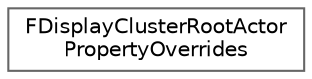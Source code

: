 digraph "Graphical Class Hierarchy"
{
 // INTERACTIVE_SVG=YES
 // LATEX_PDF_SIZE
  bgcolor="transparent";
  edge [fontname=Helvetica,fontsize=10,labelfontname=Helvetica,labelfontsize=10];
  node [fontname=Helvetica,fontsize=10,shape=box,height=0.2,width=0.4];
  rankdir="LR";
  Node0 [id="Node000000",label="FDisplayClusterRootActor\lPropertyOverrides",height=0.2,width=0.4,color="grey40", fillcolor="white", style="filled",URL="$dd/db3/structFDisplayClusterRootActorPropertyOverrides.html",tooltip="Optional overrides of root actor settings."];
}
